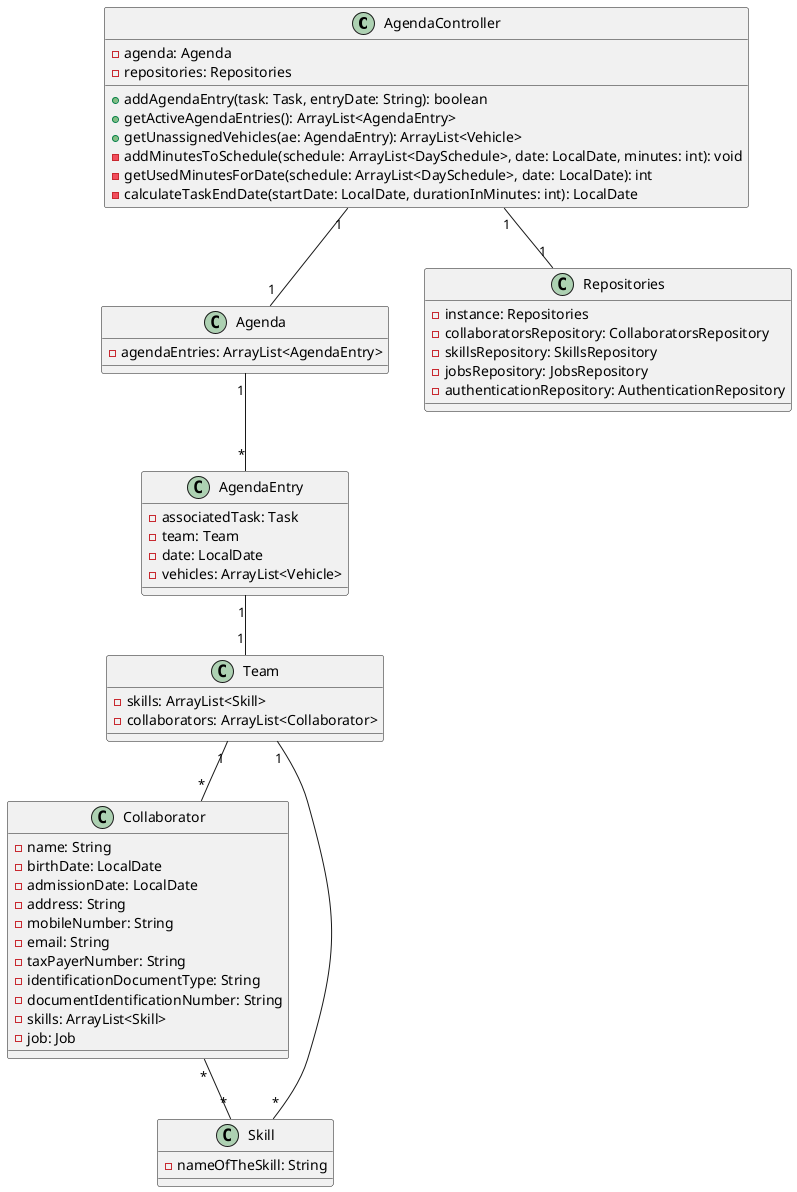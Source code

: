 should those DTOs be mentioned in this class diagram or not?

@startuml
class AgendaController {
    -agenda: Agenda
    -repositories: Repositories
    +addAgendaEntry(task: Task, entryDate: String): boolean
    +getActiveAgendaEntries(): ArrayList<AgendaEntry>
    +getUnassignedVehicles(ae: AgendaEntry): ArrayList<Vehicle>
    -addMinutesToSchedule(schedule: ArrayList<DaySchedule>, date: LocalDate, minutes: int): void
    -getUsedMinutesForDate(schedule: ArrayList<DaySchedule>, date: LocalDate): int
    -calculateTaskEndDate(startDate: LocalDate, durationInMinutes: int): LocalDate
}

class Agenda {
    -agendaEntries: ArrayList<AgendaEntry>
}

class AgendaEntry {
    -associatedTask: Task
    -team: Team
    -date: LocalDate
    -vehicles: ArrayList<Vehicle>
}

class Team {
    -skills: ArrayList<Skill>
    -collaborators: ArrayList<Collaborator>
}

class Collaborator {
    -name: String
    -birthDate: LocalDate
    -admissionDate: LocalDate
    -address: String
    -mobileNumber: String
    -email: String
    -taxPayerNumber: String
    -identificationDocumentType: String
    -documentIdentificationNumber: String
    -skills: ArrayList<Skill>
    -job: Job
}


class Repositories {
    -instance: Repositories
    -collaboratorsRepository: CollaboratorsRepository
    -skillsRepository: SkillsRepository
    -jobsRepository: JobsRepository
    -authenticationRepository: AuthenticationRepository
}

class Skill {
    -nameOfTheSkill: String
}

AgendaController "1" -- "1" Agenda
AgendaController "1" -- "1" Repositories
Agenda "1" -- "*" AgendaEntry
AgendaEntry "1" -- "1" Team
Team "1" -- "*" Collaborator
Team "1" -- "*" Skill
Collaborator "*" -- "*" Skill
@enduml